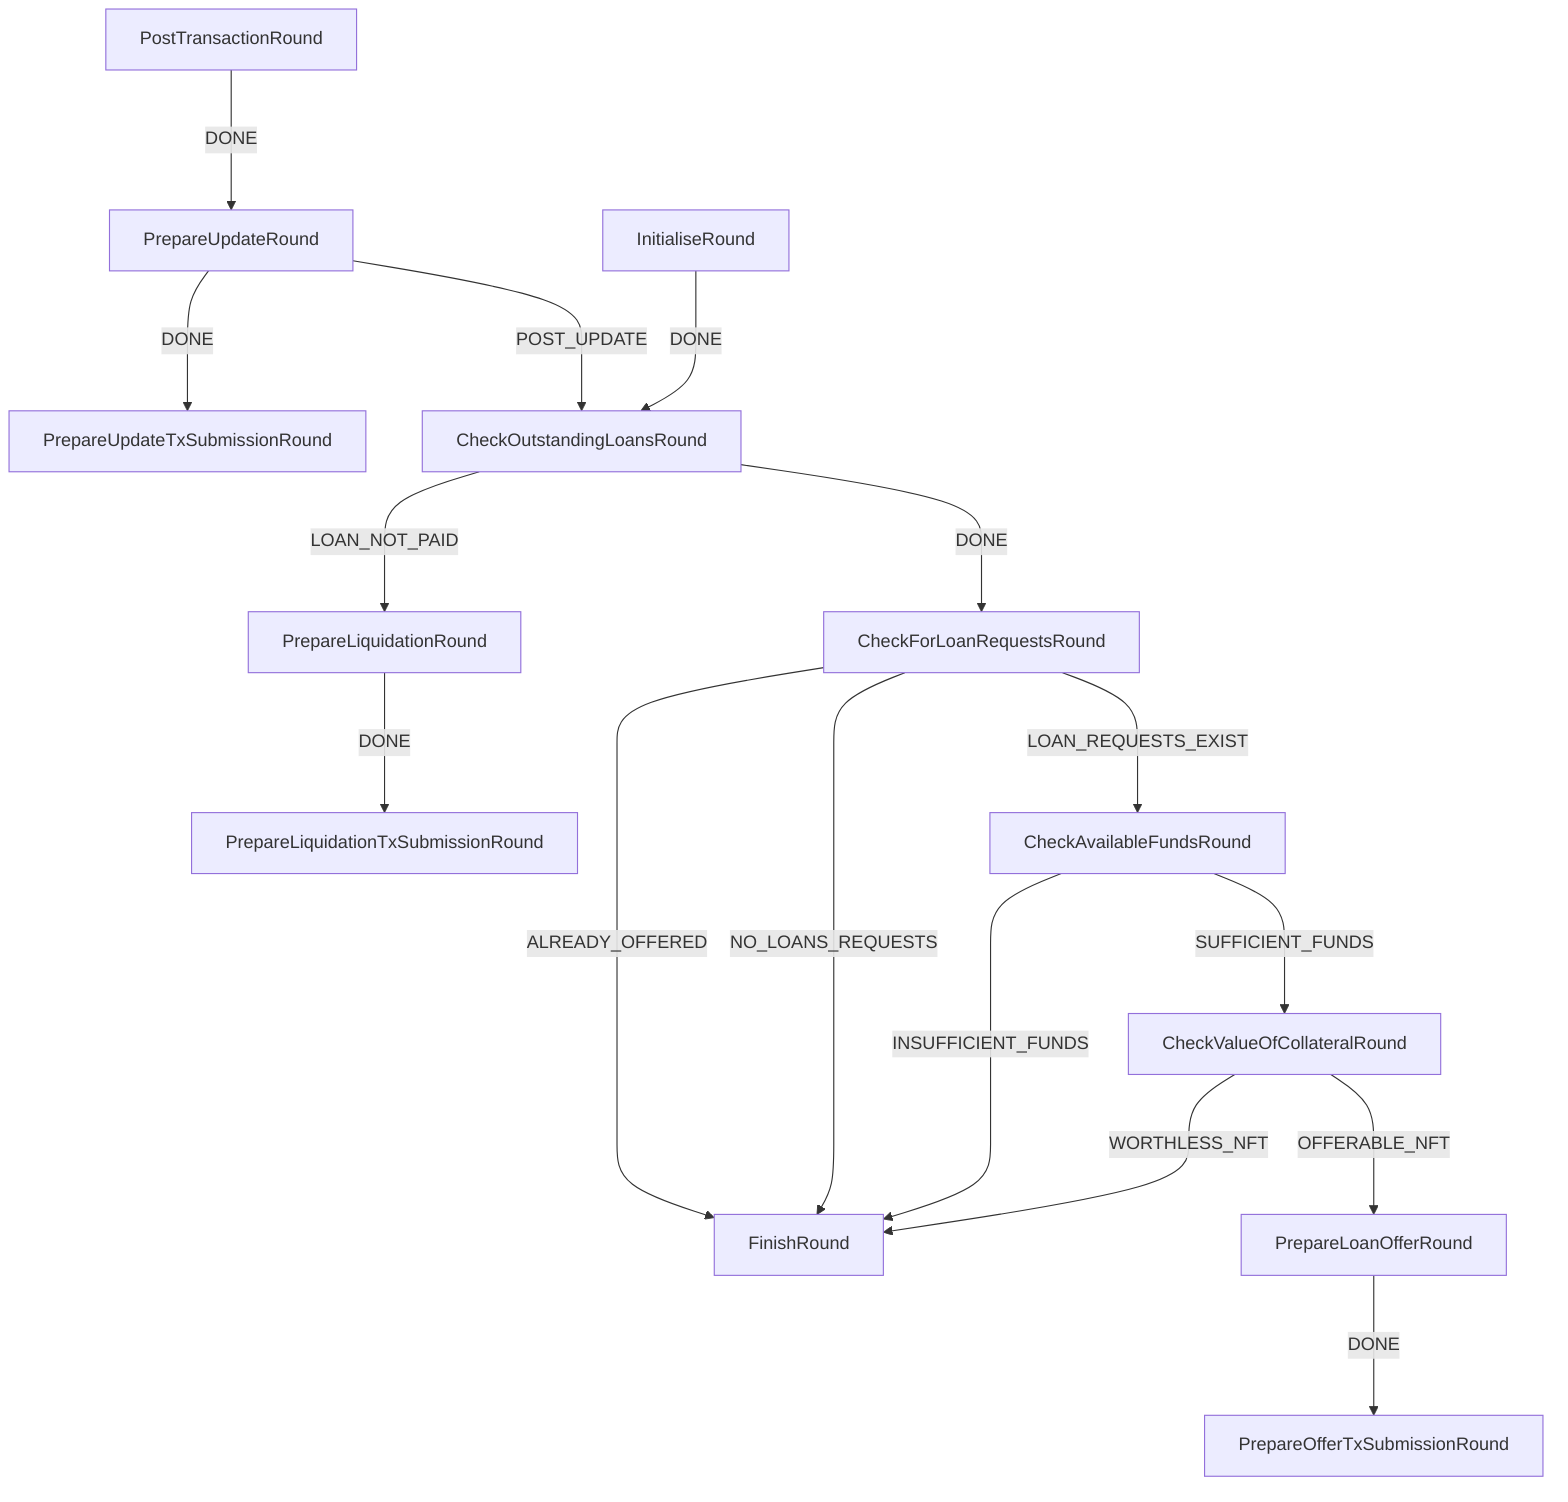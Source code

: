 flowchart TD
    PostTransactionRound ---> |DONE| PrepareUpdateRound
    PrepareUpdateRound ---> |DONE| PrepareUpdateTxSubmissionRound
    PrepareUpdateRound ---> |POST_UPDATE| CheckOutstandingLoansRound
    InitialiseRound ---> |DONE| CheckOutstandingLoansRound
    CheckOutstandingLoansRound ---> |LOAN_NOT_PAID| PrepareLiquidationRound
    PrepareLiquidationRound ---> |DONE| PrepareLiquidationTxSubmissionRound
    CheckOutstandingLoansRound ---> |DONE| CheckForLoanRequestsRound

    CheckForLoanRequestsRound ---> |ALREADY_OFFERED| FinishRound
    CheckForLoanRequestsRound ---> |LOAN_REQUESTS_EXIST| CheckAvailableFundsRound 
    CheckForLoanRequestsRound ---> |NO_LOANS_REQUESTS| FinishRound
    CheckAvailableFundsRound ---> |INSUFFICIENT_FUNDS| FinishRound
    CheckAvailableFundsRound ---> |SUFFICIENT_FUNDS| CheckValueOfCollateralRound
    CheckValueOfCollateralRound ---> |WORTHLESS_NFT| FinishRound
    CheckValueOfCollateralRound ---> |OFFERABLE_NFT| PrepareLoanOfferRound
    PrepareLoanOfferRound ---> |DONE| PrepareOfferTxSubmissionRound